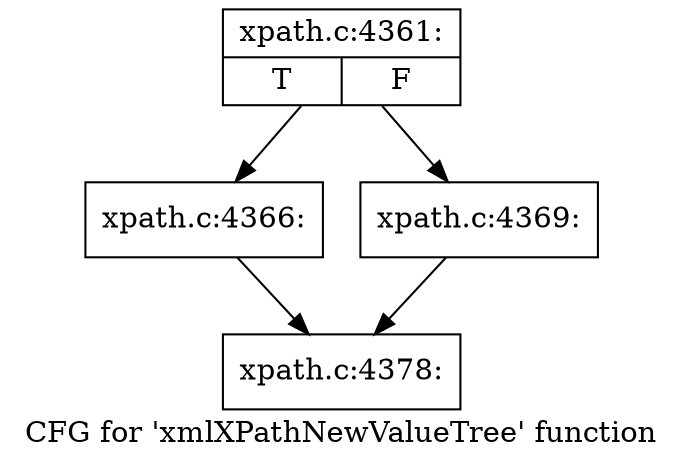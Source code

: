digraph "CFG for 'xmlXPathNewValueTree' function" {
	label="CFG for 'xmlXPathNewValueTree' function";

	Node0x4815570 [shape=record,label="{xpath.c:4361:|{<s0>T|<s1>F}}"];
	Node0x4815570 -> Node0x4815500;
	Node0x4815570 -> Node0x48177d0;
	Node0x4815500 [shape=record,label="{xpath.c:4366:}"];
	Node0x4815500 -> Node0x4816e60;
	Node0x48177d0 [shape=record,label="{xpath.c:4369:}"];
	Node0x48177d0 -> Node0x4816e60;
	Node0x4816e60 [shape=record,label="{xpath.c:4378:}"];
}
